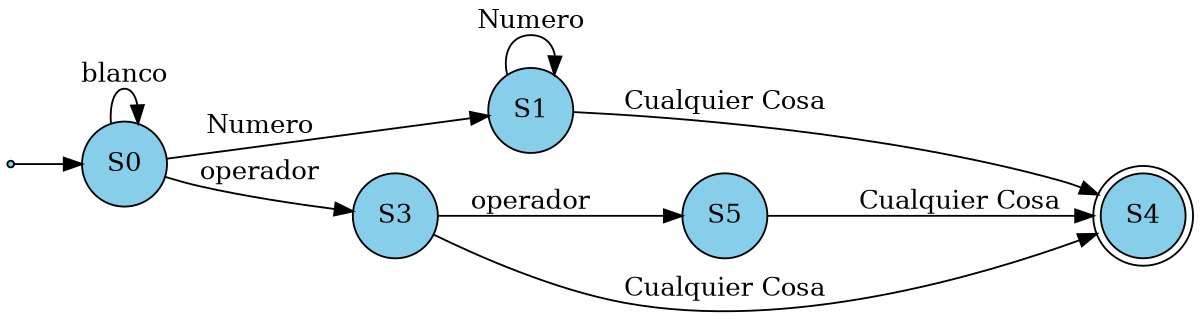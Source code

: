 digraph g {

    rankdir=LR;
    size="8,5"

    node [style=filled, fillcolor=skyblue ,color=black]
    node [shape = point]; qi
    node [shape = circle];

    qi -> S0;

    S0  -> S0 [ label="blanco"]
    S0  -> S1 [ label = "Numero" ];
    S1  -> S1 [ label = "Numero" ];
    S0  -> S3  [ label ="operador" ];
    S3  -> S5  [ label ="operador" ];

    node [shape = doublecircle]; S4;
    
    S5  -> S4  [ label="Cualquier Cosa" ];
    S3  -> S4  [ label ="Cualquier Cosa" ];
    S1  -> S4 [ label = "Cualquier Cosa" ];
    





}